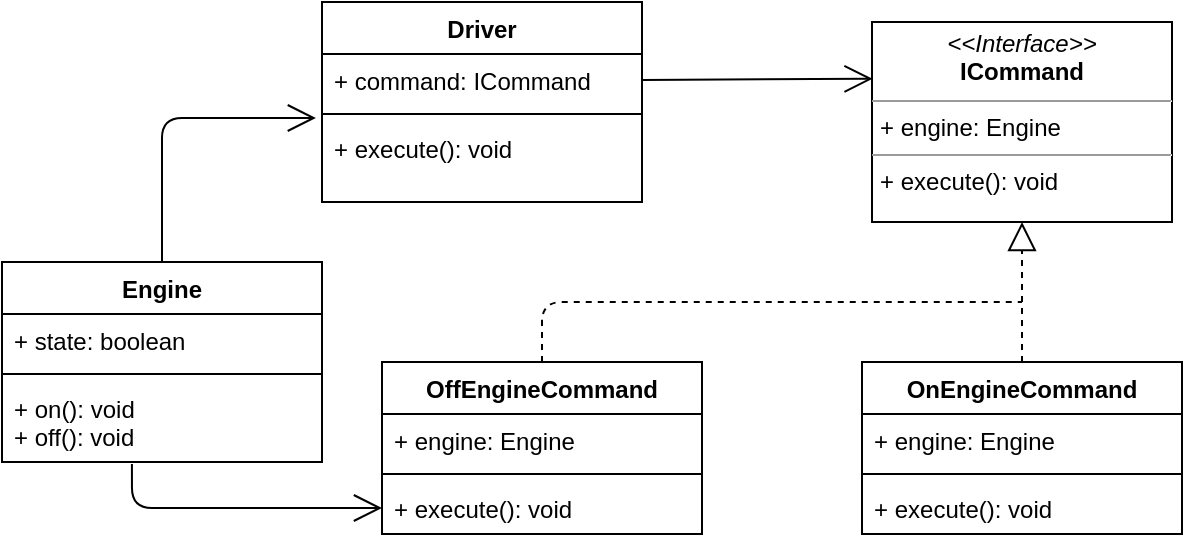 <mxfile>
    <diagram id="-mDuMLAF1ei7VED8awlL" name="Страница 1">
        <mxGraphModel dx="562" dy="607" grid="1" gridSize="10" guides="1" tooltips="1" connect="1" arrows="1" fold="1" page="1" pageScale="1" pageWidth="1169" pageHeight="827" math="0" shadow="0">
            <root>
                <mxCell id="0"/>
                <mxCell id="1" parent="0"/>
                <mxCell id="2" value="Driver" style="swimlane;fontStyle=1;align=center;verticalAlign=top;childLayout=stackLayout;horizontal=1;startSize=26;horizontalStack=0;resizeParent=1;resizeParentMax=0;resizeLast=0;collapsible=1;marginBottom=0;" parent="1" vertex="1">
                    <mxGeometry x="390" y="140" width="160" height="100" as="geometry"/>
                </mxCell>
                <mxCell id="3" value="+ command: ICommand" style="text;strokeColor=none;fillColor=none;align=left;verticalAlign=top;spacingLeft=4;spacingRight=4;overflow=hidden;rotatable=0;points=[[0,0.5],[1,0.5]];portConstraint=eastwest;" parent="2" vertex="1">
                    <mxGeometry y="26" width="160" height="26" as="geometry"/>
                </mxCell>
                <mxCell id="4" value="" style="line;strokeWidth=1;fillColor=none;align=left;verticalAlign=middle;spacingTop=-1;spacingLeft=3;spacingRight=3;rotatable=0;labelPosition=right;points=[];portConstraint=eastwest;" parent="2" vertex="1">
                    <mxGeometry y="52" width="160" height="8" as="geometry"/>
                </mxCell>
                <mxCell id="5" value="+ execute(): void" style="text;strokeColor=none;fillColor=none;align=left;verticalAlign=top;spacingLeft=4;spacingRight=4;overflow=hidden;rotatable=0;points=[[0,0.5],[1,0.5]];portConstraint=eastwest;" parent="2" vertex="1">
                    <mxGeometry y="60" width="160" height="40" as="geometry"/>
                </mxCell>
                <mxCell id="9" value="&lt;p style=&quot;margin: 0px ; margin-top: 4px ; text-align: center&quot;&gt;&lt;i&gt;&amp;lt;&amp;lt;Interface&amp;gt;&amp;gt;&lt;/i&gt;&lt;br&gt;&lt;b&gt;ICommand&lt;/b&gt;&lt;/p&gt;&lt;hr size=&quot;1&quot;&gt;&lt;p style=&quot;margin: 0px ; margin-left: 4px&quot;&gt;+ engine: Engine&lt;/p&gt;&lt;hr size=&quot;1&quot;&gt;&lt;p style=&quot;margin: 0px ; margin-left: 4px&quot;&gt;+ execute(): void&lt;/p&gt;" style="verticalAlign=top;align=left;overflow=fill;fontSize=12;fontFamily=Helvetica;html=1;" vertex="1" parent="1">
                    <mxGeometry x="665" y="150" width="150" height="100" as="geometry"/>
                </mxCell>
                <mxCell id="10" value="OnEngineCommand" style="swimlane;fontStyle=1;align=center;verticalAlign=top;childLayout=stackLayout;horizontal=1;startSize=26;horizontalStack=0;resizeParent=1;resizeParentMax=0;resizeLast=0;collapsible=1;marginBottom=0;" vertex="1" parent="1">
                    <mxGeometry x="660" y="320" width="160" height="86" as="geometry"/>
                </mxCell>
                <mxCell id="11" value="+ engine: Engine" style="text;strokeColor=none;fillColor=none;align=left;verticalAlign=top;spacingLeft=4;spacingRight=4;overflow=hidden;rotatable=0;points=[[0,0.5],[1,0.5]];portConstraint=eastwest;" vertex="1" parent="10">
                    <mxGeometry y="26" width="160" height="26" as="geometry"/>
                </mxCell>
                <mxCell id="12" value="" style="line;strokeWidth=1;fillColor=none;align=left;verticalAlign=middle;spacingTop=-1;spacingLeft=3;spacingRight=3;rotatable=0;labelPosition=right;points=[];portConstraint=eastwest;" vertex="1" parent="10">
                    <mxGeometry y="52" width="160" height="8" as="geometry"/>
                </mxCell>
                <mxCell id="13" value="+ execute(): void" style="text;strokeColor=none;fillColor=none;align=left;verticalAlign=top;spacingLeft=4;spacingRight=4;overflow=hidden;rotatable=0;points=[[0,0.5],[1,0.5]];portConstraint=eastwest;" vertex="1" parent="10">
                    <mxGeometry y="60" width="160" height="26" as="geometry"/>
                </mxCell>
                <mxCell id="14" value="OffEngineCommand" style="swimlane;fontStyle=1;align=center;verticalAlign=top;childLayout=stackLayout;horizontal=1;startSize=26;horizontalStack=0;resizeParent=1;resizeParentMax=0;resizeLast=0;collapsible=1;marginBottom=0;" vertex="1" parent="1">
                    <mxGeometry x="420" y="320" width="160" height="86" as="geometry"/>
                </mxCell>
                <mxCell id="15" value="+ engine: Engine" style="text;strokeColor=none;fillColor=none;align=left;verticalAlign=top;spacingLeft=4;spacingRight=4;overflow=hidden;rotatable=0;points=[[0,0.5],[1,0.5]];portConstraint=eastwest;" vertex="1" parent="14">
                    <mxGeometry y="26" width="160" height="26" as="geometry"/>
                </mxCell>
                <mxCell id="16" value="" style="line;strokeWidth=1;fillColor=none;align=left;verticalAlign=middle;spacingTop=-1;spacingLeft=3;spacingRight=3;rotatable=0;labelPosition=right;points=[];portConstraint=eastwest;" vertex="1" parent="14">
                    <mxGeometry y="52" width="160" height="8" as="geometry"/>
                </mxCell>
                <mxCell id="17" value="+ execute(): void" style="text;strokeColor=none;fillColor=none;align=left;verticalAlign=top;spacingLeft=4;spacingRight=4;overflow=hidden;rotatable=0;points=[[0,0.5],[1,0.5]];portConstraint=eastwest;" vertex="1" parent="14">
                    <mxGeometry y="60" width="160" height="26" as="geometry"/>
                </mxCell>
                <mxCell id="18" value="" style="endArrow=open;endFill=1;endSize=12;html=1;exitX=1;exitY=0.5;exitDx=0;exitDy=0;entryX=0.002;entryY=0.284;entryDx=0;entryDy=0;entryPerimeter=0;" edge="1" parent="1" source="3" target="9">
                    <mxGeometry width="160" relative="1" as="geometry">
                        <mxPoint x="580" y="210" as="sourcePoint"/>
                        <mxPoint x="660" y="170" as="targetPoint"/>
                    </mxGeometry>
                </mxCell>
                <mxCell id="20" value="" style="endArrow=block;dashed=1;endFill=0;endSize=12;html=1;entryX=0.5;entryY=1;entryDx=0;entryDy=0;exitX=0.5;exitY=0;exitDx=0;exitDy=0;" edge="1" parent="1" source="10" target="9">
                    <mxGeometry width="160" relative="1" as="geometry">
                        <mxPoint x="520" y="270" as="sourcePoint"/>
                        <mxPoint x="680" y="270" as="targetPoint"/>
                    </mxGeometry>
                </mxCell>
                <mxCell id="21" value="" style="endArrow=none;dashed=1;html=1;exitX=0.5;exitY=0;exitDx=0;exitDy=0;" edge="1" parent="1" source="14">
                    <mxGeometry width="50" height="50" relative="1" as="geometry">
                        <mxPoint x="580" y="290" as="sourcePoint"/>
                        <mxPoint x="740" y="290" as="targetPoint"/>
                        <Array as="points">
                            <mxPoint x="500" y="290"/>
                        </Array>
                    </mxGeometry>
                </mxCell>
                <mxCell id="22" value="Engine" style="swimlane;fontStyle=1;align=center;verticalAlign=top;childLayout=stackLayout;horizontal=1;startSize=26;horizontalStack=0;resizeParent=1;resizeParentMax=0;resizeLast=0;collapsible=1;marginBottom=0;" vertex="1" parent="1">
                    <mxGeometry x="230" y="270" width="160" height="100" as="geometry"/>
                </mxCell>
                <mxCell id="23" value="+ state: boolean " style="text;strokeColor=none;fillColor=none;align=left;verticalAlign=top;spacingLeft=4;spacingRight=4;overflow=hidden;rotatable=0;points=[[0,0.5],[1,0.5]];portConstraint=eastwest;" vertex="1" parent="22">
                    <mxGeometry y="26" width="160" height="26" as="geometry"/>
                </mxCell>
                <mxCell id="24" value="" style="line;strokeWidth=1;fillColor=none;align=left;verticalAlign=middle;spacingTop=-1;spacingLeft=3;spacingRight=3;rotatable=0;labelPosition=right;points=[];portConstraint=eastwest;" vertex="1" parent="22">
                    <mxGeometry y="52" width="160" height="8" as="geometry"/>
                </mxCell>
                <mxCell id="25" value="+ on(): void&#10;+ off(): void" style="text;strokeColor=none;fillColor=none;align=left;verticalAlign=top;spacingLeft=4;spacingRight=4;overflow=hidden;rotatable=0;points=[[0,0.5],[1,0.5]];portConstraint=eastwest;" vertex="1" parent="22">
                    <mxGeometry y="60" width="160" height="40" as="geometry"/>
                </mxCell>
                <mxCell id="27" value="" style="endArrow=open;endFill=1;endSize=12;html=1;exitX=0.5;exitY=0;exitDx=0;exitDy=0;entryX=-0.019;entryY=-0.05;entryDx=0;entryDy=0;entryPerimeter=0;" edge="1" parent="1" source="22" target="5">
                    <mxGeometry width="160" relative="1" as="geometry">
                        <mxPoint x="280" y="189.5" as="sourcePoint"/>
                        <mxPoint x="440" y="189.5" as="targetPoint"/>
                        <Array as="points">
                            <mxPoint x="310" y="198"/>
                        </Array>
                    </mxGeometry>
                </mxCell>
                <mxCell id="28" value="" style="endArrow=open;endFill=1;endSize=12;html=1;exitX=0.406;exitY=1.025;exitDx=0;exitDy=0;exitPerimeter=0;entryX=0;entryY=0.5;entryDx=0;entryDy=0;" edge="1" parent="1" source="25" target="17">
                    <mxGeometry width="160" relative="1" as="geometry">
                        <mxPoint x="370" y="330" as="sourcePoint"/>
                        <mxPoint x="530" y="330" as="targetPoint"/>
                        <Array as="points">
                            <mxPoint x="295" y="393"/>
                        </Array>
                    </mxGeometry>
                </mxCell>
            </root>
        </mxGraphModel>
    </diagram>
</mxfile>